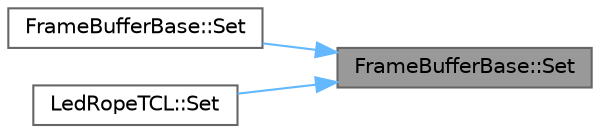 digraph "FrameBufferBase::Set"
{
 // LATEX_PDF_SIZE
  bgcolor="transparent";
  edge [fontname=Helvetica,fontsize=10,labelfontname=Helvetica,labelfontsize=10];
  node [fontname=Helvetica,fontsize=10,shape=box,height=0.2,width=0.4];
  rankdir="RL";
  Node1 [id="Node000001",label="FrameBufferBase::Set",height=0.2,width=0.4,color="gray40", fillcolor="grey60", style="filled", fontcolor="black",tooltip=" "];
  Node1 -> Node2 [id="edge1_Node000001_Node000002",dir="back",color="steelblue1",style="solid",tooltip=" "];
  Node2 [id="Node000002",label="FrameBufferBase::Set",height=0.2,width=0.4,color="grey40", fillcolor="white", style="filled",URL="$dd/dc5/class_frame_buffer_base.html#ac1d0fe8a030ee6dd0ebd60fd46849f1a",tooltip=" "];
  Node1 -> Node3 [id="edge2_Node000001_Node000003",dir="back",color="steelblue1",style="solid",tooltip=" "];
  Node3 [id="Node000003",label="LedRopeTCL::Set",height=0.2,width=0.4,color="grey40", fillcolor="white", style="filled",URL="$d4/df6/class_led_rope_t_c_l.html#aaf2f05574d1070e735f2469bb2a51979",tooltip=" "];
}
